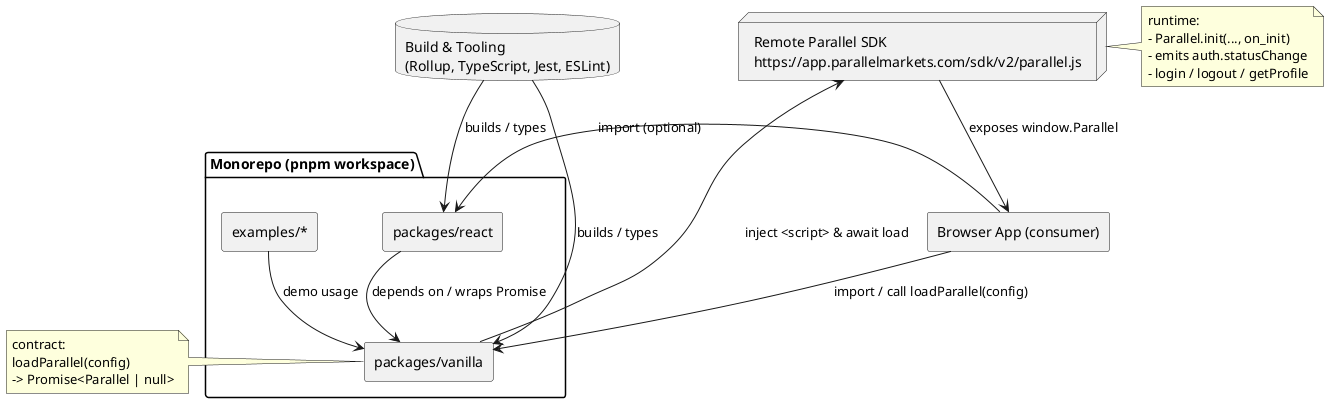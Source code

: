 @startuml
' Component diagram for parallel-js
skinparam componentStyle rectangle

package "Monorepo (pnpm workspace)" {
  [packages/vanilla] as Vanilla
  [packages/react] as ReactPkg
  [examples/*] as Examples
}

component "Browser App (consumer)" as Browser
node "Remote Parallel SDK\nhttps://app.parallelmarkets.com/sdk/v2/parallel.js" as RemoteSDK
database "Build & Tooling\n(Rollup, TypeScript, Jest, ESLint)" as Tools

Vanilla --> RemoteSDK : inject <script> & await load
Browser --> Vanilla : import / call loadParallel(config)
Browser --> ReactPkg : import (optional)
ReactPkg --> Vanilla : depends on / wraps Promise
RemoteSDK --> Browser : exposes window.Parallel
Tools --> Vanilla : builds / types
Tools --> ReactPkg : builds / types
Examples --> Vanilla : demo usage

note left of Vanilla
  contract:
  loadParallel(config)
  -> Promise<Parallel | null>
end note

note right of RemoteSDK
  runtime:
  - Parallel.init(..., on_init)
  - emits auth.statusChange
  - login / logout / getProfile
end note

@enduml
